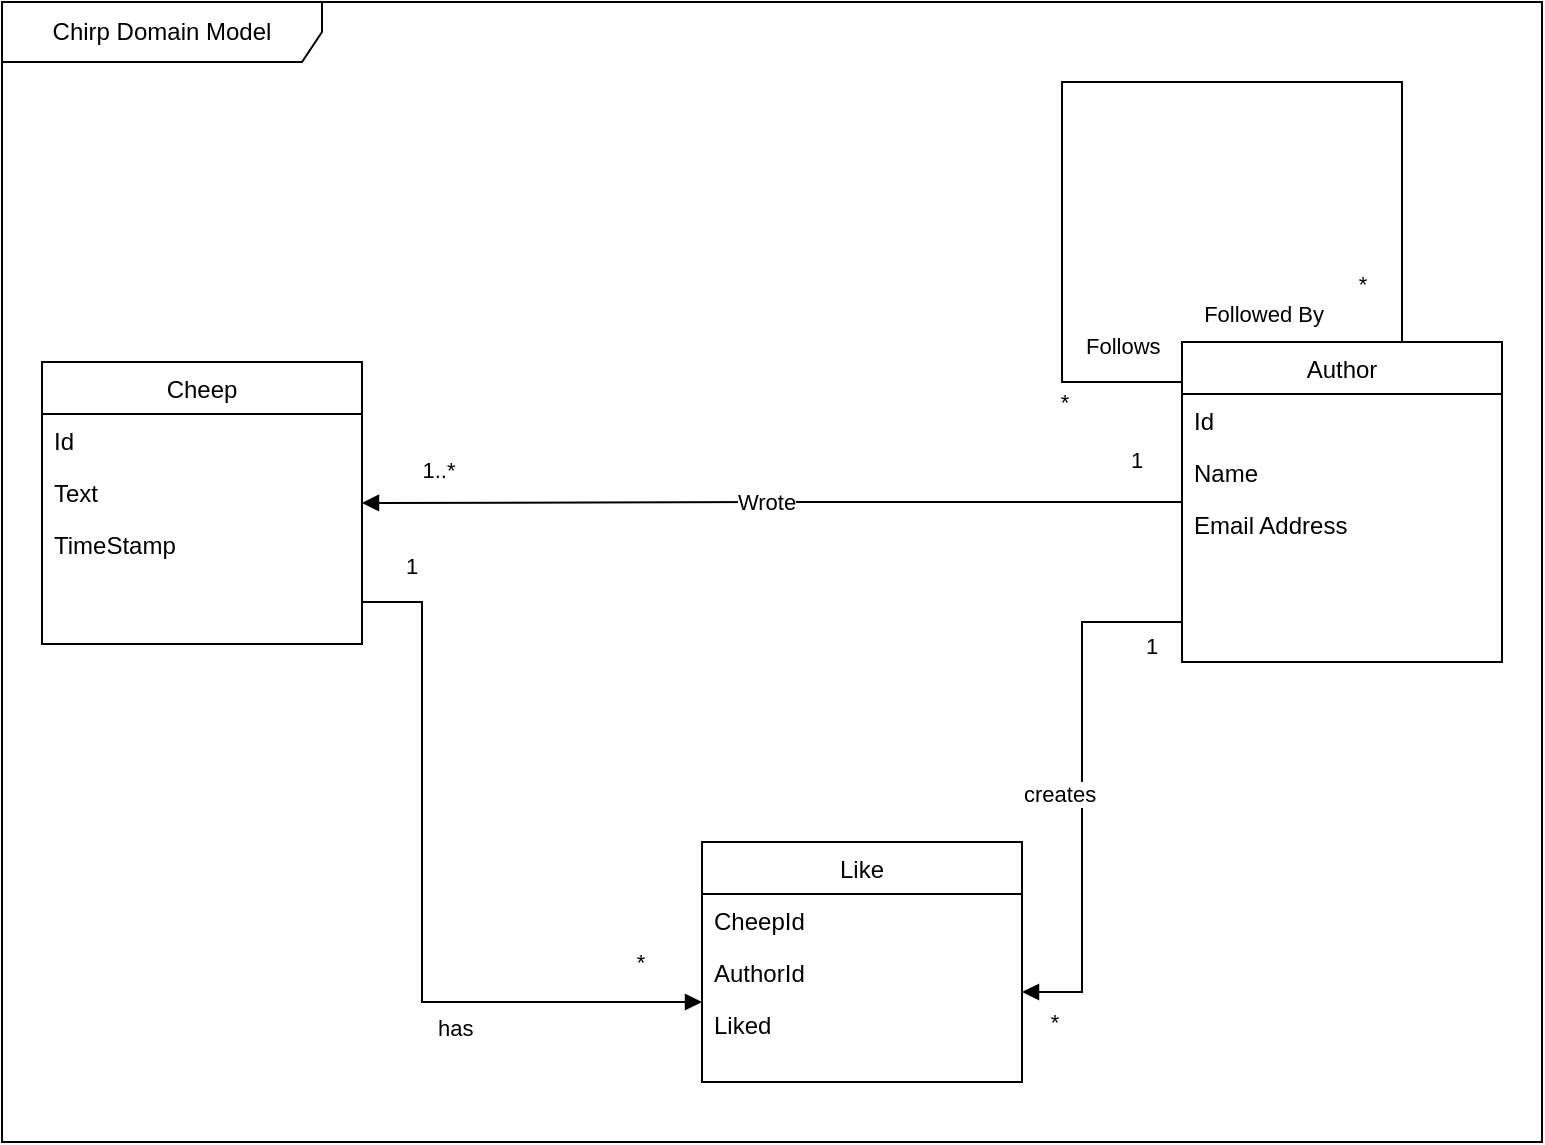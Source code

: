 <mxfile version="22.1.11" type="device">
  <diagram id="C5RBs43oDa-KdzZeNtuy" name="Page-1">
    <mxGraphModel dx="1209" dy="712" grid="1" gridSize="10" guides="1" tooltips="1" connect="1" arrows="1" fold="1" page="1" pageScale="1" pageWidth="827" pageHeight="1169" math="0" shadow="0">
      <root>
        <mxCell id="WIyWlLk6GJQsqaUBKTNV-0" />
        <mxCell id="WIyWlLk6GJQsqaUBKTNV-1" parent="WIyWlLk6GJQsqaUBKTNV-0" />
        <mxCell id="WEgGCY9cMTthNchidK0T-16" value="Cheep" style="swimlane;fontStyle=0;align=center;verticalAlign=top;childLayout=stackLayout;horizontal=1;startSize=26;horizontalStack=0;resizeParent=1;resizeLast=0;collapsible=1;marginBottom=0;rounded=0;shadow=0;strokeWidth=1;" parent="WIyWlLk6GJQsqaUBKTNV-1" vertex="1">
          <mxGeometry x="20" y="300" width="160" height="141" as="geometry">
            <mxRectangle x="230" y="140" width="160" height="26" as="alternateBounds" />
          </mxGeometry>
        </mxCell>
        <mxCell id="WEgGCY9cMTthNchidK0T-17" value="Id" style="text;align=left;verticalAlign=top;spacingLeft=4;spacingRight=4;overflow=hidden;rotatable=0;points=[[0,0.5],[1,0.5]];portConstraint=eastwest;" parent="WEgGCY9cMTthNchidK0T-16" vertex="1">
          <mxGeometry y="26" width="160" height="26" as="geometry" />
        </mxCell>
        <mxCell id="WEgGCY9cMTthNchidK0T-19" value="Text" style="text;align=left;verticalAlign=top;spacingLeft=4;spacingRight=4;overflow=hidden;rotatable=0;points=[[0,0.5],[1,0.5]];portConstraint=eastwest;rounded=0;shadow=0;html=0;" parent="WEgGCY9cMTthNchidK0T-16" vertex="1">
          <mxGeometry y="52" width="160" height="26" as="geometry" />
        </mxCell>
        <mxCell id="WEgGCY9cMTthNchidK0T-20" value="TimeStamp" style="text;align=left;verticalAlign=top;spacingLeft=4;spacingRight=4;overflow=hidden;rotatable=0;points=[[0,0.5],[1,0.5]];portConstraint=eastwest;rounded=0;shadow=0;html=0;" parent="WEgGCY9cMTthNchidK0T-16" vertex="1">
          <mxGeometry y="78" width="160" height="26" as="geometry" />
        </mxCell>
        <mxCell id="WEgGCY9cMTthNchidK0T-25" value="Like" style="swimlane;fontStyle=0;align=center;verticalAlign=top;childLayout=stackLayout;horizontal=1;startSize=26;horizontalStack=0;resizeParent=1;resizeLast=0;collapsible=1;marginBottom=0;rounded=0;shadow=0;strokeWidth=1;" parent="WIyWlLk6GJQsqaUBKTNV-1" vertex="1">
          <mxGeometry x="350" y="540" width="160" height="120" as="geometry">
            <mxRectangle x="230" y="140" width="160" height="26" as="alternateBounds" />
          </mxGeometry>
        </mxCell>
        <mxCell id="WEgGCY9cMTthNchidK0T-26" value="CheepId" style="text;align=left;verticalAlign=top;spacingLeft=4;spacingRight=4;overflow=hidden;rotatable=0;points=[[0,0.5],[1,0.5]];portConstraint=eastwest;" parent="WEgGCY9cMTthNchidK0T-25" vertex="1">
          <mxGeometry y="26" width="160" height="26" as="geometry" />
        </mxCell>
        <mxCell id="WEgGCY9cMTthNchidK0T-27" value="AuthorId" style="text;align=left;verticalAlign=top;spacingLeft=4;spacingRight=4;overflow=hidden;rotatable=0;points=[[0,0.5],[1,0.5]];portConstraint=eastwest;rounded=0;shadow=0;html=0;" parent="WEgGCY9cMTthNchidK0T-25" vertex="1">
          <mxGeometry y="52" width="160" height="26" as="geometry" />
        </mxCell>
        <mxCell id="WEgGCY9cMTthNchidK0T-34" value="Liked" style="text;align=left;verticalAlign=top;spacingLeft=4;spacingRight=4;overflow=hidden;rotatable=0;points=[[0,0.5],[1,0.5]];portConstraint=eastwest;rounded=0;shadow=0;html=0;" parent="WEgGCY9cMTthNchidK0T-25" vertex="1">
          <mxGeometry y="78" width="160" height="26" as="geometry" />
        </mxCell>
        <mxCell id="WEgGCY9cMTthNchidK0T-40" value="" style="endArrow=block;endFill=1;html=1;edgeStyle=orthogonalEdgeStyle;align=left;verticalAlign=top;rounded=0;" parent="WIyWlLk6GJQsqaUBKTNV-1" source="zkfFHV4jXpPFQw0GAbJ--0" target="WEgGCY9cMTthNchidK0T-16" edge="1">
          <mxGeometry x="-1" relative="1" as="geometry">
            <mxPoint x="250" y="170" as="sourcePoint" />
            <mxPoint x="250" y="160" as="targetPoint" />
          </mxGeometry>
        </mxCell>
        <mxCell id="WEgGCY9cMTthNchidK0T-42" value="1..*" style="edgeLabel;html=1;align=center;verticalAlign=middle;resizable=0;points=[];" parent="WEgGCY9cMTthNchidK0T-40" vertex="1" connectable="0">
          <mxGeometry x="0.816" y="-2" relative="1" as="geometry">
            <mxPoint y="-15" as="offset" />
          </mxGeometry>
        </mxCell>
        <mxCell id="WEgGCY9cMTthNchidK0T-43" value="Wrote" style="edgeLabel;html=1;align=center;verticalAlign=middle;resizable=0;points=[];" parent="WEgGCY9cMTthNchidK0T-40" vertex="1" connectable="0">
          <mxGeometry x="0.016" y="-1" relative="1" as="geometry">
            <mxPoint as="offset" />
          </mxGeometry>
        </mxCell>
        <mxCell id="WEgGCY9cMTthNchidK0T-60" value="1" style="edgeLabel;html=1;align=center;verticalAlign=middle;resizable=0;points=[];" parent="WEgGCY9cMTthNchidK0T-40" vertex="1" connectable="0">
          <mxGeometry x="-0.92" relative="1" as="geometry">
            <mxPoint x="-7" y="-21" as="offset" />
          </mxGeometry>
        </mxCell>
        <mxCell id="zkfFHV4jXpPFQw0GAbJ--0" value="Author" style="swimlane;fontStyle=0;align=center;verticalAlign=top;childLayout=stackLayout;horizontal=1;startSize=26;horizontalStack=0;resizeParent=1;resizeLast=0;collapsible=1;marginBottom=0;rounded=0;shadow=0;strokeWidth=1;" parent="WIyWlLk6GJQsqaUBKTNV-1" vertex="1">
          <mxGeometry x="590" y="290" width="160" height="160" as="geometry">
            <mxRectangle x="230" y="140" width="160" height="26" as="alternateBounds" />
          </mxGeometry>
        </mxCell>
        <mxCell id="zkfFHV4jXpPFQw0GAbJ--1" value="Id" style="text;align=left;verticalAlign=top;spacingLeft=4;spacingRight=4;overflow=hidden;rotatable=0;points=[[0,0.5],[1,0.5]];portConstraint=eastwest;" parent="zkfFHV4jXpPFQw0GAbJ--0" vertex="1">
          <mxGeometry y="26" width="160" height="26" as="geometry" />
        </mxCell>
        <mxCell id="zkfFHV4jXpPFQw0GAbJ--2" value="Name" style="text;align=left;verticalAlign=top;spacingLeft=4;spacingRight=4;overflow=hidden;rotatable=0;points=[[0,0.5],[1,0.5]];portConstraint=eastwest;rounded=0;shadow=0;html=0;" parent="zkfFHV4jXpPFQw0GAbJ--0" vertex="1">
          <mxGeometry y="52" width="160" height="26" as="geometry" />
        </mxCell>
        <mxCell id="WEgGCY9cMTthNchidK0T-15" value="Email Address" style="text;align=left;verticalAlign=top;spacingLeft=4;spacingRight=4;overflow=hidden;rotatable=0;points=[[0,0.5],[1,0.5]];portConstraint=eastwest;rounded=0;shadow=0;html=0;" parent="zkfFHV4jXpPFQw0GAbJ--0" vertex="1">
          <mxGeometry y="78" width="160" height="26" as="geometry" />
        </mxCell>
        <mxCell id="WEgGCY9cMTthNchidK0T-49" value="" style="endArrow=none;html=1;edgeStyle=orthogonalEdgeStyle;rounded=0;" parent="WIyWlLk6GJQsqaUBKTNV-1" source="zkfFHV4jXpPFQw0GAbJ--0" target="zkfFHV4jXpPFQw0GAbJ--0" edge="1">
          <mxGeometry relative="1" as="geometry">
            <mxPoint x="320" y="80" as="sourcePoint" />
            <mxPoint x="640" y="180" as="targetPoint" />
            <Array as="points">
              <mxPoint x="700" y="160" />
              <mxPoint x="530" y="160" />
              <mxPoint x="530" y="310" />
            </Array>
          </mxGeometry>
        </mxCell>
        <mxCell id="WEgGCY9cMTthNchidK0T-50" value="Follows&lt;br&gt;" style="edgeLabel;resizable=0;html=1;align=left;verticalAlign=bottom;" parent="WEgGCY9cMTthNchidK0T-49" connectable="0" vertex="1">
          <mxGeometry x="-1" relative="1" as="geometry">
            <mxPoint x="-160" y="10" as="offset" />
          </mxGeometry>
        </mxCell>
        <mxCell id="WEgGCY9cMTthNchidK0T-51" value="Followed By" style="edgeLabel;resizable=0;html=1;align=right;verticalAlign=bottom;" parent="WEgGCY9cMTthNchidK0T-49" connectable="0" vertex="1">
          <mxGeometry x="1" relative="1" as="geometry">
            <mxPoint x="71" y="-26" as="offset" />
          </mxGeometry>
        </mxCell>
        <mxCell id="WEgGCY9cMTthNchidK0T-57" value="*" style="edgeLabel;html=1;align=center;verticalAlign=middle;resizable=0;points=[];" parent="WEgGCY9cMTthNchidK0T-49" vertex="1" connectable="0">
          <mxGeometry x="0.886" y="1" relative="1" as="geometry">
            <mxPoint x="-30" y="11" as="offset" />
          </mxGeometry>
        </mxCell>
        <mxCell id="WEgGCY9cMTthNchidK0T-59" value="*" style="edgeLabel;html=1;align=center;verticalAlign=middle;resizable=0;points=[];" parent="WEgGCY9cMTthNchidK0T-49" vertex="1" connectable="0">
          <mxGeometry x="-0.877" relative="1" as="geometry">
            <mxPoint x="-20" y="2" as="offset" />
          </mxGeometry>
        </mxCell>
        <mxCell id="WEgGCY9cMTthNchidK0T-68" value="creates" style="endArrow=block;endFill=1;html=1;edgeStyle=orthogonalEdgeStyle;align=left;verticalAlign=top;rounded=0;" parent="WIyWlLk6GJQsqaUBKTNV-1" source="zkfFHV4jXpPFQw0GAbJ--0" target="WEgGCY9cMTthNchidK0T-25" edge="1">
          <mxGeometry x="-0.077" y="-30" relative="1" as="geometry">
            <mxPoint x="560" y="570" as="sourcePoint" />
            <mxPoint x="710" y="580" as="targetPoint" />
            <Array as="points">
              <mxPoint x="540" y="430" />
              <mxPoint x="540" y="615" />
            </Array>
            <mxPoint x="-1" as="offset" />
          </mxGeometry>
        </mxCell>
        <mxCell id="WEgGCY9cMTthNchidK0T-69" value="1" style="edgeLabel;resizable=0;html=1;align=left;verticalAlign=bottom;" parent="WEgGCY9cMTthNchidK0T-68" connectable="0" vertex="1">
          <mxGeometry x="-1" relative="1" as="geometry">
            <mxPoint x="-20" y="20" as="offset" />
          </mxGeometry>
        </mxCell>
        <mxCell id="WEgGCY9cMTthNchidK0T-70" value="*" style="edgeLabel;html=1;align=center;verticalAlign=middle;resizable=0;points=[];" parent="WEgGCY9cMTthNchidK0T-68" vertex="1" connectable="0">
          <mxGeometry x="0.878" y="2" relative="1" as="geometry">
            <mxPoint y="13" as="offset" />
          </mxGeometry>
        </mxCell>
        <mxCell id="WEgGCY9cMTthNchidK0T-71" value="has" style="endArrow=block;endFill=1;html=1;edgeStyle=orthogonalEdgeStyle;align=left;verticalAlign=top;rounded=0;" parent="WIyWlLk6GJQsqaUBKTNV-1" source="WEgGCY9cMTthNchidK0T-16" target="WEgGCY9cMTthNchidK0T-25" edge="1">
          <mxGeometry x="0.273" relative="1" as="geometry">
            <mxPoint x="120" y="420" as="sourcePoint" />
            <mxPoint x="250" y="600" as="targetPoint" />
            <Array as="points">
              <mxPoint x="210" y="420" />
              <mxPoint x="210" y="620" />
            </Array>
            <mxPoint as="offset" />
          </mxGeometry>
        </mxCell>
        <mxCell id="WEgGCY9cMTthNchidK0T-72" value="1" style="edgeLabel;resizable=0;html=1;align=left;verticalAlign=bottom;" parent="WEgGCY9cMTthNchidK0T-71" connectable="0" vertex="1">
          <mxGeometry x="-1" relative="1" as="geometry">
            <mxPoint x="20" y="-10" as="offset" />
          </mxGeometry>
        </mxCell>
        <mxCell id="WEgGCY9cMTthNchidK0T-73" value="*" style="edgeLabel;html=1;align=center;verticalAlign=middle;resizable=0;points=[];" parent="WEgGCY9cMTthNchidK0T-71" vertex="1" connectable="0">
          <mxGeometry x="0.832" y="1" relative="1" as="geometry">
            <mxPoint y="-19" as="offset" />
          </mxGeometry>
        </mxCell>
        <mxCell id="dkVOiZfxlp2z4xn-JJ0f-1" value="Chirp Domain Model" style="shape=umlFrame;whiteSpace=wrap;html=1;pointerEvents=0;recursiveResize=0;container=1;collapsible=0;width=160;" parent="WIyWlLk6GJQsqaUBKTNV-1" vertex="1">
          <mxGeometry y="120" width="770" height="570" as="geometry" />
        </mxCell>
      </root>
    </mxGraphModel>
  </diagram>
</mxfile>
